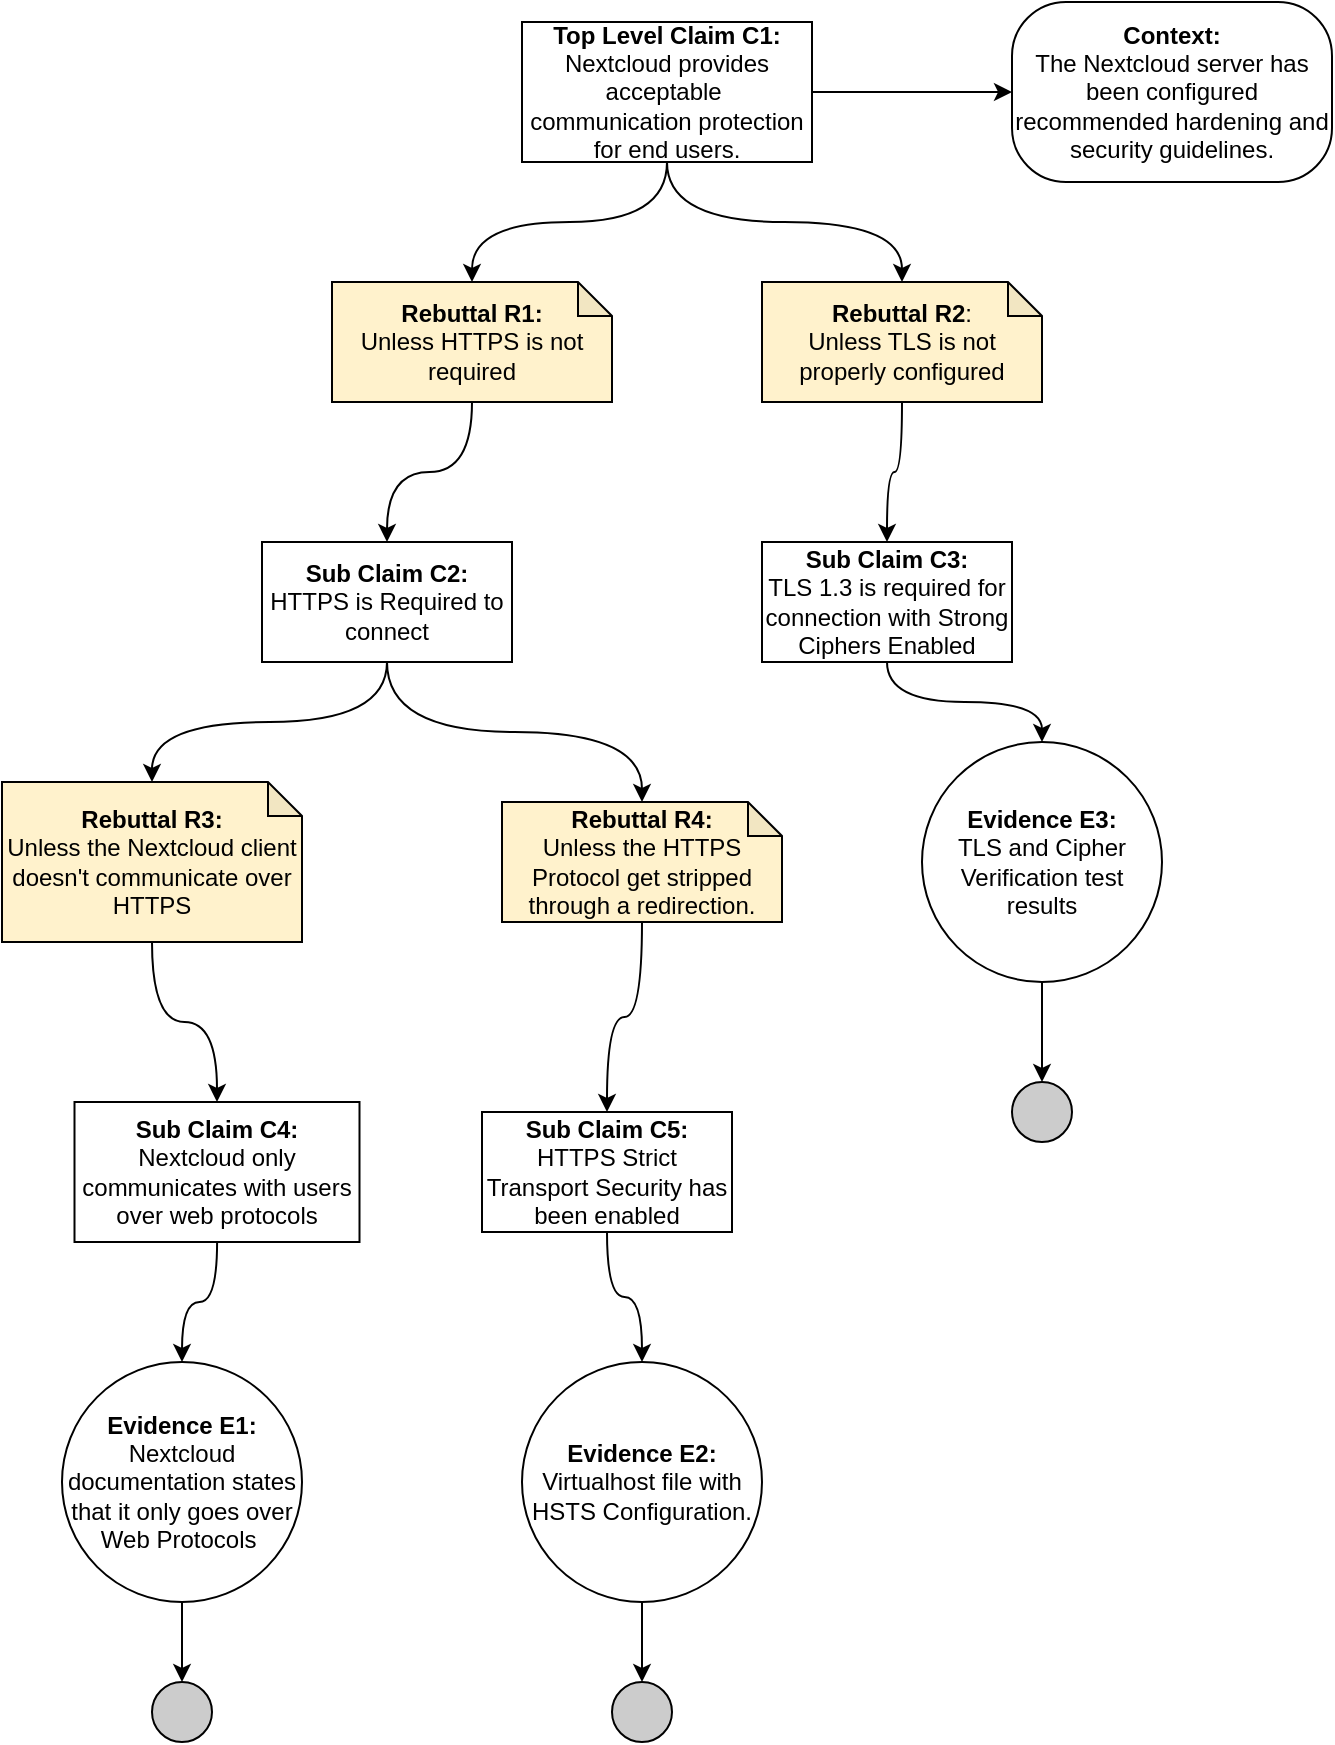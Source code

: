 <mxfile version="21.8.0" type="device">
  <diagram id="2RAkf9iS2bYrb-5zrusB" name="Page-1">
    <mxGraphModel dx="2074" dy="1128" grid="1" gridSize="10" guides="1" tooltips="1" connect="1" arrows="1" fold="1" page="1" pageScale="1" pageWidth="850" pageHeight="1100" math="0" shadow="0">
      <root>
        <mxCell id="0" />
        <mxCell id="1" parent="0" />
        <mxCell id="V42Uoq7RvH6Dob9uq_5v-13" style="edgeStyle=orthogonalEdgeStyle;rounded=0;orthogonalLoop=1;jettySize=auto;html=1;curved=1;exitX=0.5;exitY=1;exitDx=0;exitDy=0;" parent="1" source="V42Uoq7RvH6Dob9uq_5v-11" target="V42Uoq7RvH6Dob9uq_5v-12" edge="1">
          <mxGeometry relative="1" as="geometry" />
        </mxCell>
        <mxCell id="V42Uoq7RvH6Dob9uq_5v-15" style="edgeStyle=orthogonalEdgeStyle;rounded=0;orthogonalLoop=1;jettySize=auto;html=1;entryX=0;entryY=0.5;entryDx=0;entryDy=0;curved=1;" parent="1" source="V42Uoq7RvH6Dob9uq_5v-11" target="V42Uoq7RvH6Dob9uq_5v-14" edge="1">
          <mxGeometry relative="1" as="geometry" />
        </mxCell>
        <mxCell id="V42Uoq7RvH6Dob9uq_5v-20" style="edgeStyle=orthogonalEdgeStyle;rounded=0;orthogonalLoop=1;jettySize=auto;html=1;curved=1;exitX=0.5;exitY=1;exitDx=0;exitDy=0;" parent="1" source="V42Uoq7RvH6Dob9uq_5v-11" target="V42Uoq7RvH6Dob9uq_5v-18" edge="1">
          <mxGeometry relative="1" as="geometry" />
        </mxCell>
        <mxCell id="V42Uoq7RvH6Dob9uq_5v-11" value="&lt;b&gt;Top Level Claim C1:&lt;/b&gt;&lt;br&gt;Nextcloud provides acceptable&amp;nbsp; communication protection for end users.&lt;b&gt;&lt;br&gt;&lt;/b&gt;" style="rounded=0;whiteSpace=wrap;html=1;" parent="1" vertex="1">
          <mxGeometry x="330" y="50" width="145" height="70" as="geometry" />
        </mxCell>
        <mxCell id="V42Uoq7RvH6Dob9uq_5v-17" style="edgeStyle=orthogonalEdgeStyle;rounded=0;orthogonalLoop=1;jettySize=auto;html=1;entryX=0.5;entryY=0;entryDx=0;entryDy=0;curved=1;" parent="1" source="V42Uoq7RvH6Dob9uq_5v-12" target="V42Uoq7RvH6Dob9uq_5v-46" edge="1">
          <mxGeometry relative="1" as="geometry">
            <mxPoint x="380" y="340" as="targetPoint" />
          </mxGeometry>
        </mxCell>
        <mxCell id="V42Uoq7RvH6Dob9uq_5v-12" value="&lt;b&gt;Rebuttal R1:&lt;/b&gt;&lt;br&gt;Unless HTTPS is not required" style="shape=note;whiteSpace=wrap;html=1;backgroundOutline=1;darkOpacity=0.05;size=17;fillColor=#FFF2CC;" parent="1" vertex="1">
          <mxGeometry x="235" y="180" width="140" height="60" as="geometry" />
        </mxCell>
        <mxCell id="V42Uoq7RvH6Dob9uq_5v-14" value="&lt;b&gt;Context:&lt;/b&gt;&lt;br&gt;The Nextcloud server has been configured recommended hardening and security guidelines." style="rounded=1;whiteSpace=wrap;html=1;arcSize=30;" parent="1" vertex="1">
          <mxGeometry x="575" y="40" width="160" height="90" as="geometry" />
        </mxCell>
        <mxCell id="V42Uoq7RvH6Dob9uq_5v-32" style="edgeStyle=orthogonalEdgeStyle;rounded=0;orthogonalLoop=1;jettySize=auto;html=1;curved=1;exitX=0.5;exitY=1;exitDx=0;exitDy=0;" parent="1" source="V42Uoq7RvH6Dob9uq_5v-46" target="V42Uoq7RvH6Dob9uq_5v-26" edge="1">
          <mxGeometry relative="1" as="geometry">
            <mxPoint x="380" y="400" as="sourcePoint" />
          </mxGeometry>
        </mxCell>
        <mxCell id="V42Uoq7RvH6Dob9uq_5v-22" style="edgeStyle=orthogonalEdgeStyle;rounded=0;orthogonalLoop=1;jettySize=auto;html=1;curved=1;entryX=0.5;entryY=0;entryDx=0;entryDy=0;" parent="1" source="V42Uoq7RvH6Dob9uq_5v-18" target="V42Uoq7RvH6Dob9uq_5v-45" edge="1">
          <mxGeometry relative="1" as="geometry">
            <mxPoint x="610" y="300" as="targetPoint" />
          </mxGeometry>
        </mxCell>
        <mxCell id="V42Uoq7RvH6Dob9uq_5v-18" value="&lt;b&gt;Rebuttal R2&lt;/b&gt;:&lt;br&gt;Unless TLS is not properly configured" style="shape=note;whiteSpace=wrap;html=1;backgroundOutline=1;darkOpacity=0.05;size=17;fillColor=#FFF2CC;" parent="1" vertex="1">
          <mxGeometry x="450" y="180" width="140" height="60" as="geometry" />
        </mxCell>
        <mxCell id="V42Uoq7RvH6Dob9uq_5v-30" style="edgeStyle=orthogonalEdgeStyle;rounded=0;orthogonalLoop=1;jettySize=auto;html=1;curved=1;exitX=0.5;exitY=1;exitDx=0;exitDy=0;entryX=0.5;entryY=0;entryDx=0;entryDy=0;" parent="1" source="V42Uoq7RvH6Dob9uq_5v-45" target="V42Uoq7RvH6Dob9uq_5v-28" edge="1">
          <mxGeometry relative="1" as="geometry">
            <mxPoint x="610" y="360" as="sourcePoint" />
            <mxPoint x="560" y="410" as="targetPoint" />
          </mxGeometry>
        </mxCell>
        <mxCell id="V42Uoq7RvH6Dob9uq_5v-34" style="edgeStyle=orthogonalEdgeStyle;rounded=0;orthogonalLoop=1;jettySize=auto;html=1;curved=1;entryX=0.5;entryY=0;entryDx=0;entryDy=0;" parent="1" source="V42Uoq7RvH6Dob9uq_5v-26" target="V42Uoq7RvH6Dob9uq_5v-48" edge="1">
          <mxGeometry relative="1" as="geometry">
            <mxPoint x="340" y="590" as="targetPoint" />
          </mxGeometry>
        </mxCell>
        <mxCell id="V42Uoq7RvH6Dob9uq_5v-26" value="&lt;b&gt;Rebuttal R4:&lt;/b&gt;&lt;br&gt;Unless the HTTPS Protocol get stripped through a redirection." style="shape=note;whiteSpace=wrap;html=1;backgroundOutline=1;darkOpacity=0.05;size=17;fillColor=#FFF2CC;" parent="1" vertex="1">
          <mxGeometry x="320" y="440" width="140" height="60" as="geometry" />
        </mxCell>
        <mxCell id="V42Uoq7RvH6Dob9uq_5v-53" style="edgeStyle=orthogonalEdgeStyle;rounded=0;orthogonalLoop=1;jettySize=auto;html=1;" parent="1" source="V42Uoq7RvH6Dob9uq_5v-28" target="V42Uoq7RvH6Dob9uq_5v-50" edge="1">
          <mxGeometry relative="1" as="geometry" />
        </mxCell>
        <mxCell id="V42Uoq7RvH6Dob9uq_5v-28" value="&lt;b&gt;Evidence E3:&lt;/b&gt;&lt;br&gt;TLS and Cipher Verification test results" style="ellipse;whiteSpace=wrap;html=1;aspect=fixed;fillColor=#ffffff;rounded=0;" parent="1" vertex="1">
          <mxGeometry x="530" y="410" width="120" height="120" as="geometry" />
        </mxCell>
        <mxCell id="V42Uoq7RvH6Dob9uq_5v-36" style="edgeStyle=orthogonalEdgeStyle;rounded=0;orthogonalLoop=1;jettySize=auto;html=1;curved=1;exitX=0.5;exitY=1;exitDx=0;exitDy=0;" parent="1" source="V42Uoq7RvH6Dob9uq_5v-48" target="V42Uoq7RvH6Dob9uq_5v-35" edge="1">
          <mxGeometry relative="1" as="geometry">
            <mxPoint x="340" y="650" as="sourcePoint" />
          </mxGeometry>
        </mxCell>
        <mxCell id="V42Uoq7RvH6Dob9uq_5v-52" style="edgeStyle=orthogonalEdgeStyle;rounded=0;orthogonalLoop=1;jettySize=auto;html=1;" parent="1" source="V42Uoq7RvH6Dob9uq_5v-35" target="V42Uoq7RvH6Dob9uq_5v-49" edge="1">
          <mxGeometry relative="1" as="geometry" />
        </mxCell>
        <mxCell id="V42Uoq7RvH6Dob9uq_5v-35" value="&lt;b&gt;Evidence E2:&lt;/b&gt;&lt;br&gt;Virtualhost file with HSTS Configuration." style="ellipse;whiteSpace=wrap;html=1;aspect=fixed;fillColor=#ffffff;rounded=0;" parent="1" vertex="1">
          <mxGeometry x="330" y="720" width="120" height="120" as="geometry" />
        </mxCell>
        <mxCell id="J1Rwe4xzmmFX6WQmkzGD-6" style="edgeStyle=orthogonalEdgeStyle;rounded=0;orthogonalLoop=1;jettySize=auto;html=1;curved=1;" parent="1" source="V42Uoq7RvH6Dob9uq_5v-42" target="J1Rwe4xzmmFX6WQmkzGD-5" edge="1">
          <mxGeometry relative="1" as="geometry" />
        </mxCell>
        <mxCell id="V42Uoq7RvH6Dob9uq_5v-42" value="&lt;b&gt;Sub Claim C4:&lt;/b&gt;&lt;br&gt;Nextcloud only communicates with users over web protocols" style="rounded=0;whiteSpace=wrap;html=1;" parent="1" vertex="1">
          <mxGeometry x="106.25" y="590" width="142.5" height="70" as="geometry" />
        </mxCell>
        <mxCell id="V42Uoq7RvH6Dob9uq_5v-45" value="&lt;b style=&quot;border-color: var(--border-color);&quot;&gt;Sub Claim C3:&lt;/b&gt;&lt;br style=&quot;border-color: var(--border-color);&quot;&gt;TLS 1.3 is required for connection with Strong Ciphers Enabled&lt;b&gt;&lt;br&gt;&lt;/b&gt;" style="rounded=0;whiteSpace=wrap;html=1;" parent="1" vertex="1">
          <mxGeometry x="450" y="310" width="125" height="60" as="geometry" />
        </mxCell>
        <mxCell id="V42Uoq7RvH6Dob9uq_5v-46" value="&lt;b style=&quot;border-color: var(--border-color);&quot;&gt;Sub Claim C2:&lt;/b&gt;&lt;br style=&quot;border-color: var(--border-color);&quot;&gt;HTTPS is Required to connect&lt;b&gt;&lt;br&gt;&lt;/b&gt;" style="rounded=0;whiteSpace=wrap;html=1;" parent="1" vertex="1">
          <mxGeometry x="200" y="310" width="125" height="60" as="geometry" />
        </mxCell>
        <mxCell id="V42Uoq7RvH6Dob9uq_5v-48" value="&lt;b style=&quot;border-color: var(--border-color);&quot;&gt;Sub Claim C5:&lt;/b&gt;&lt;br style=&quot;border-color: var(--border-color);&quot;&gt;HTTPS Strict Transport Security has been enabled&lt;b&gt;&lt;br&gt;&lt;/b&gt;" style="rounded=0;whiteSpace=wrap;html=1;" parent="1" vertex="1">
          <mxGeometry x="310" y="595" width="125" height="60" as="geometry" />
        </mxCell>
        <mxCell id="V42Uoq7RvH6Dob9uq_5v-49" value="" style="ellipse;whiteSpace=wrap;html=1;aspect=fixed;fillColor=#CCCCCC;" parent="1" vertex="1">
          <mxGeometry x="375" y="880" width="30" height="30" as="geometry" />
        </mxCell>
        <mxCell id="V42Uoq7RvH6Dob9uq_5v-50" value="" style="ellipse;whiteSpace=wrap;html=1;aspect=fixed;fillColor=#CCCCCC;" parent="1" vertex="1">
          <mxGeometry x="575" y="580" width="30" height="30" as="geometry" />
        </mxCell>
        <mxCell id="J1Rwe4xzmmFX6WQmkzGD-4" style="edgeStyle=orthogonalEdgeStyle;rounded=0;orthogonalLoop=1;jettySize=auto;html=1;entryX=0.5;entryY=0;entryDx=0;entryDy=0;curved=1;" parent="1" source="J1Rwe4xzmmFX6WQmkzGD-2" target="V42Uoq7RvH6Dob9uq_5v-42" edge="1">
          <mxGeometry relative="1" as="geometry" />
        </mxCell>
        <mxCell id="J1Rwe4xzmmFX6WQmkzGD-2" value="&lt;b&gt;Rebuttal R3:&lt;/b&gt;&lt;br&gt;Unless the Nextcloud client doesn&#39;t communicate over HTTPS" style="shape=note;whiteSpace=wrap;html=1;backgroundOutline=1;darkOpacity=0.05;size=17;fillColor=#FFF2CC;" parent="1" vertex="1">
          <mxGeometry x="70" y="430" width="150" height="80" as="geometry" />
        </mxCell>
        <mxCell id="J1Rwe4xzmmFX6WQmkzGD-3" style="edgeStyle=orthogonalEdgeStyle;rounded=0;orthogonalLoop=1;jettySize=auto;html=1;entryX=0.5;entryY=0;entryDx=0;entryDy=0;entryPerimeter=0;curved=1;" parent="1" source="V42Uoq7RvH6Dob9uq_5v-46" target="J1Rwe4xzmmFX6WQmkzGD-2" edge="1">
          <mxGeometry relative="1" as="geometry" />
        </mxCell>
        <mxCell id="J1Rwe4xzmmFX6WQmkzGD-8" style="edgeStyle=orthogonalEdgeStyle;rounded=0;orthogonalLoop=1;jettySize=auto;html=1;entryX=0.5;entryY=0;entryDx=0;entryDy=0;" parent="1" source="J1Rwe4xzmmFX6WQmkzGD-5" target="J1Rwe4xzmmFX6WQmkzGD-7" edge="1">
          <mxGeometry relative="1" as="geometry" />
        </mxCell>
        <mxCell id="J1Rwe4xzmmFX6WQmkzGD-5" value="&lt;b&gt;Evidence E1:&lt;/b&gt;&lt;br&gt;Nextcloud documentation states that it only goes over Web Protocols&amp;nbsp;" style="ellipse;whiteSpace=wrap;html=1;aspect=fixed;fillColor=#ffffff;rounded=0;" parent="1" vertex="1">
          <mxGeometry x="100" y="720" width="120" height="120" as="geometry" />
        </mxCell>
        <mxCell id="J1Rwe4xzmmFX6WQmkzGD-7" value="" style="ellipse;whiteSpace=wrap;html=1;aspect=fixed;fillColor=#CCCCCC;" parent="1" vertex="1">
          <mxGeometry x="145" y="880" width="30" height="30" as="geometry" />
        </mxCell>
      </root>
    </mxGraphModel>
  </diagram>
</mxfile>
